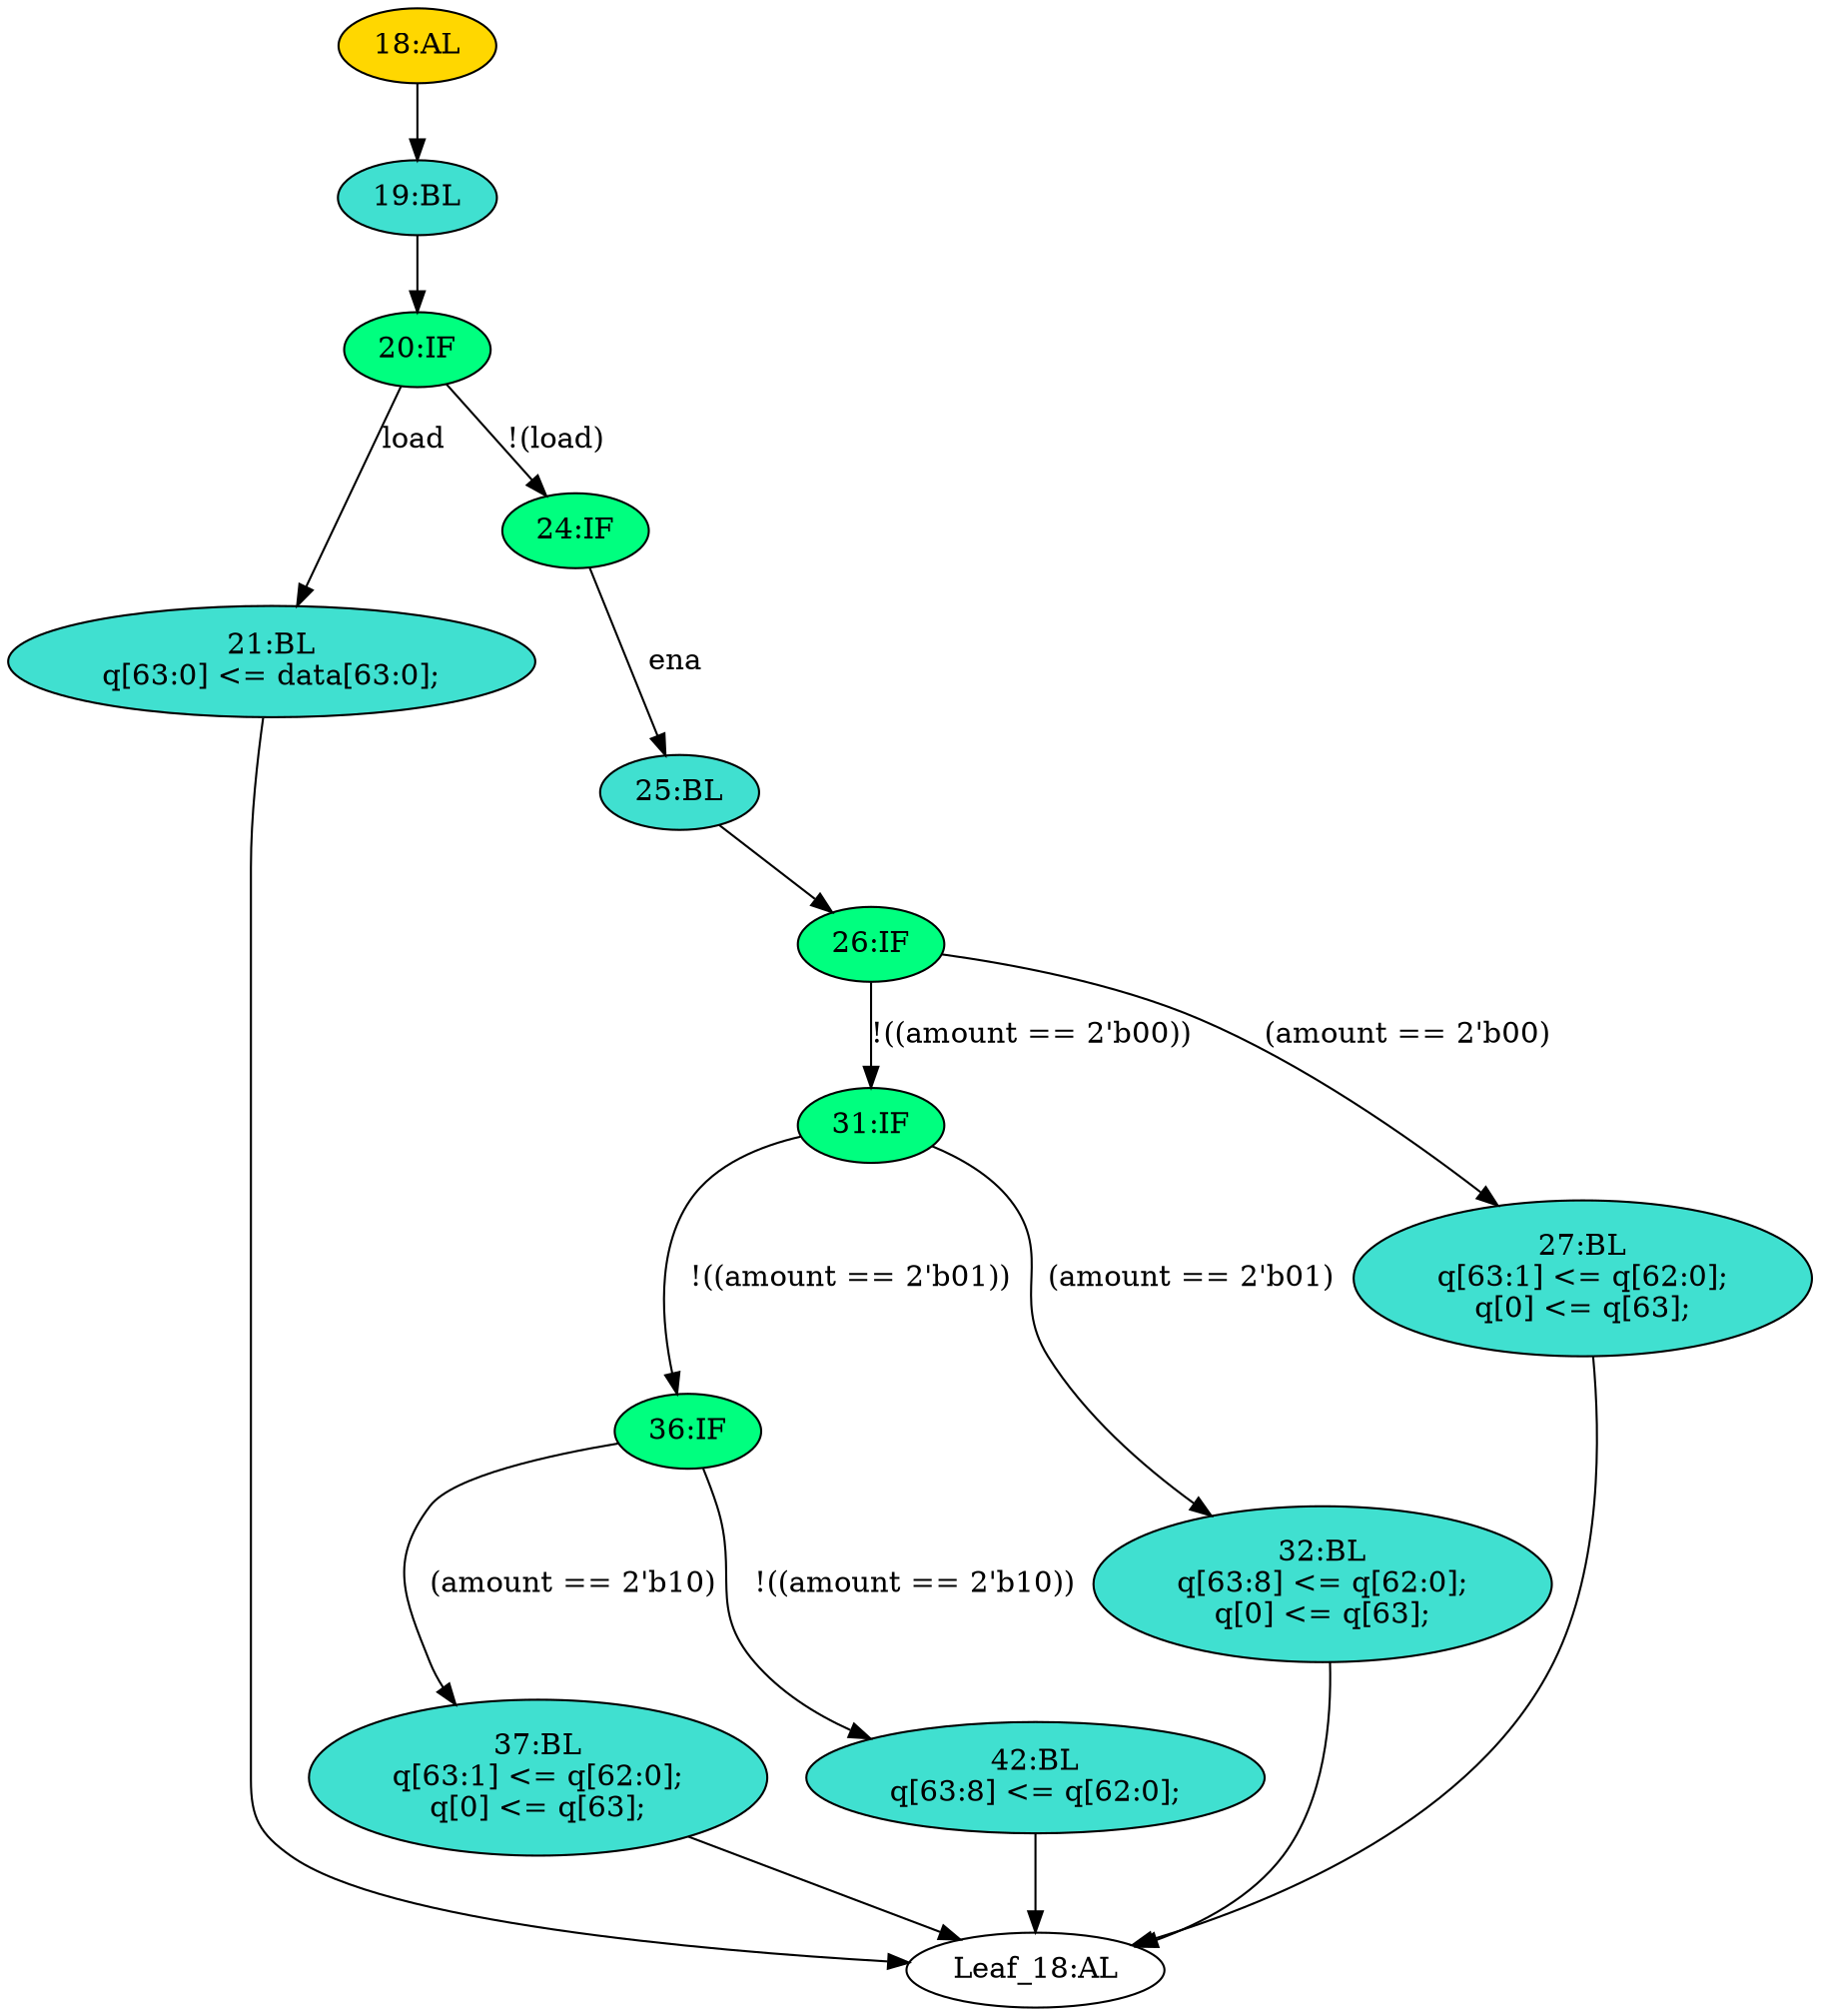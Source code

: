 strict digraph "" {
	node [label="\N"];
	"20:IF"	[ast="<pyverilog.vparser.ast.IfStatement object at 0x7f430250c190>",
		fillcolor=springgreen,
		label="20:IF",
		statements="[]",
		style=filled,
		typ=IfStatement];
	"21:BL"	[ast="<pyverilog.vparser.ast.Block object at 0x7f43025003d0>",
		fillcolor=turquoise,
		label="21:BL
q[63:0] <= data[63:0];",
		statements="[<pyverilog.vparser.ast.NonblockingSubstitution object at 0x7f4302500410>]",
		style=filled,
		typ=Block];
	"20:IF" -> "21:BL"	[cond="['load']",
		label=load,
		lineno=20];
	"24:IF"	[ast="<pyverilog.vparser.ast.IfStatement object at 0x7f430250c210>",
		fillcolor=springgreen,
		label="24:IF",
		statements="[]",
		style=filled,
		typ=IfStatement];
	"20:IF" -> "24:IF"	[cond="['load']",
		label="!(load)",
		lineno=20];
	"19:BL"	[ast="<pyverilog.vparser.ast.Block object at 0x7f430250c150>",
		fillcolor=turquoise,
		label="19:BL",
		statements="[]",
		style=filled,
		typ=Block];
	"19:BL" -> "20:IF"	[cond="[]",
		lineno=None];
	"Leaf_18:AL"	[def_var="['q']",
		label="Leaf_18:AL"];
	"21:BL" -> "Leaf_18:AL"	[cond="[]",
		lineno=None];
	"36:IF"	[ast="<pyverilog.vparser.ast.IfStatement object at 0x7f430250c350>",
		fillcolor=springgreen,
		label="36:IF",
		statements="[]",
		style=filled,
		typ=IfStatement];
	"37:BL"	[ast="<pyverilog.vparser.ast.Block object at 0x7f430250c690>",
		fillcolor=turquoise,
		label="37:BL
q[63:1] <= q[62:0];
q[0] <= q[63];",
		statements="[<pyverilog.vparser.ast.NonblockingSubstitution object at 0x7f430250c6d0>, <pyverilog.vparser.ast.NonblockingSubstitution object \
at 0x7f430250c990>]",
		style=filled,
		typ=Block];
	"36:IF" -> "37:BL"	[cond="['amount']",
		label="(amount == 2'b10)",
		lineno=36];
	"42:BL"	[ast="<pyverilog.vparser.ast.Block object at 0x7f430250c390>",
		fillcolor=turquoise,
		label="42:BL
q[63:8] <= q[62:0];",
		statements="[<pyverilog.vparser.ast.NonblockingSubstitution object at 0x7f430250c3d0>]",
		style=filled,
		typ=Block];
	"36:IF" -> "42:BL"	[cond="['amount']",
		label="!((amount == 2'b10))",
		lineno=36];
	"31:IF"	[ast="<pyverilog.vparser.ast.IfStatement object at 0x7f430250c310>",
		fillcolor=springgreen,
		label="31:IF",
		statements="[]",
		style=filled,
		typ=IfStatement];
	"31:IF" -> "36:IF"	[cond="['amount']",
		label="!((amount == 2'b01))",
		lineno=31];
	"32:BL"	[ast="<pyverilog.vparser.ast.Block object at 0x7f430250c110>",
		fillcolor=turquoise,
		label="32:BL
q[63:8] <= q[62:0];
q[0] <= q[63];",
		statements="[<pyverilog.vparser.ast.NonblockingSubstitution object at 0x7f4302c5b710>, <pyverilog.vparser.ast.NonblockingSubstitution object \
at 0x7f4302c5bc90>]",
		style=filled,
		typ=Block];
	"31:IF" -> "32:BL"	[cond="['amount']",
		label="(amount == 2'b01)",
		lineno=31];
	"32:BL" -> "Leaf_18:AL"	[cond="[]",
		lineno=None];
	"27:BL"	[ast="<pyverilog.vparser.ast.Block object at 0x7f430250cd50>",
		fillcolor=turquoise,
		label="27:BL
q[63:1] <= q[62:0];
q[0] <= q[63];",
		statements="[<pyverilog.vparser.ast.NonblockingSubstitution object at 0x7f430250cd90>, <pyverilog.vparser.ast.NonblockingSubstitution object \
at 0x7f4302500090>]",
		style=filled,
		typ=Block];
	"27:BL" -> "Leaf_18:AL"	[cond="[]",
		lineno=None];
	"25:BL"	[ast="<pyverilog.vparser.ast.Block object at 0x7f430250c290>",
		fillcolor=turquoise,
		label="25:BL",
		statements="[]",
		style=filled,
		typ=Block];
	"24:IF" -> "25:BL"	[cond="['ena']",
		label=ena,
		lineno=24];
	"26:IF"	[ast="<pyverilog.vparser.ast.IfStatement object at 0x7f430250c2d0>",
		fillcolor=springgreen,
		label="26:IF",
		statements="[]",
		style=filled,
		typ=IfStatement];
	"26:IF" -> "31:IF"	[cond="['amount']",
		label="!((amount == 2'b00))",
		lineno=26];
	"26:IF" -> "27:BL"	[cond="['amount']",
		label="(amount == 2'b00)",
		lineno=26];
	"25:BL" -> "26:IF"	[cond="[]",
		lineno=None];
	"18:AL"	[ast="<pyverilog.vparser.ast.Always object at 0x7f4302500790>",
		clk_sens=True,
		fillcolor=gold,
		label="18:AL",
		sens="['clk']",
		statements="[]",
		style=filled,
		typ=Always,
		use_var="['load', 'ena', 'amount', 'data', 'q']"];
	"18:AL" -> "19:BL"	[cond="[]",
		lineno=None];
	"37:BL" -> "Leaf_18:AL"	[cond="[]",
		lineno=None];
	"42:BL" -> "Leaf_18:AL"	[cond="[]",
		lineno=None];
}
